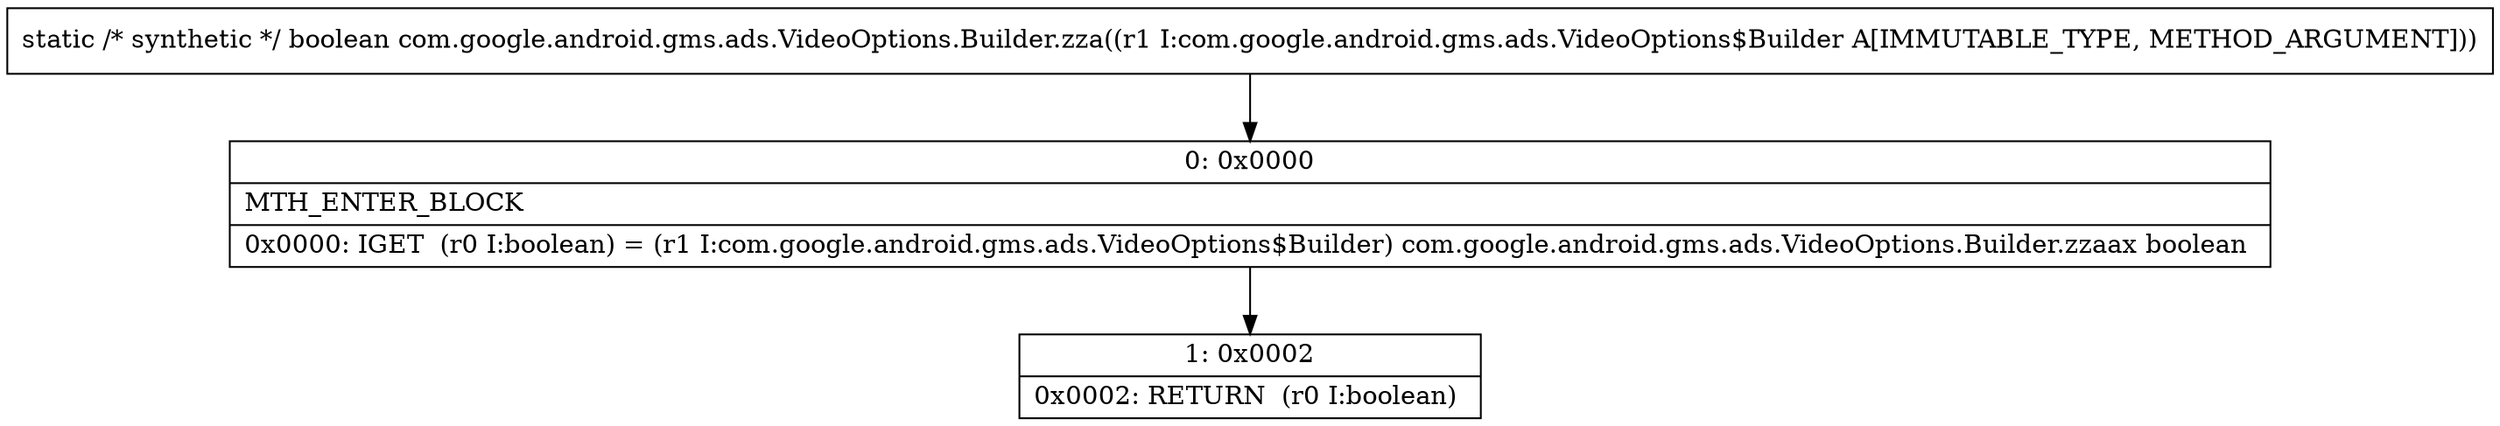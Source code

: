 digraph "CFG forcom.google.android.gms.ads.VideoOptions.Builder.zza(Lcom\/google\/android\/gms\/ads\/VideoOptions$Builder;)Z" {
Node_0 [shape=record,label="{0\:\ 0x0000|MTH_ENTER_BLOCK\l|0x0000: IGET  (r0 I:boolean) = (r1 I:com.google.android.gms.ads.VideoOptions$Builder) com.google.android.gms.ads.VideoOptions.Builder.zzaax boolean \l}"];
Node_1 [shape=record,label="{1\:\ 0x0002|0x0002: RETURN  (r0 I:boolean) \l}"];
MethodNode[shape=record,label="{static \/* synthetic *\/ boolean com.google.android.gms.ads.VideoOptions.Builder.zza((r1 I:com.google.android.gms.ads.VideoOptions$Builder A[IMMUTABLE_TYPE, METHOD_ARGUMENT])) }"];
MethodNode -> Node_0;
Node_0 -> Node_1;
}

